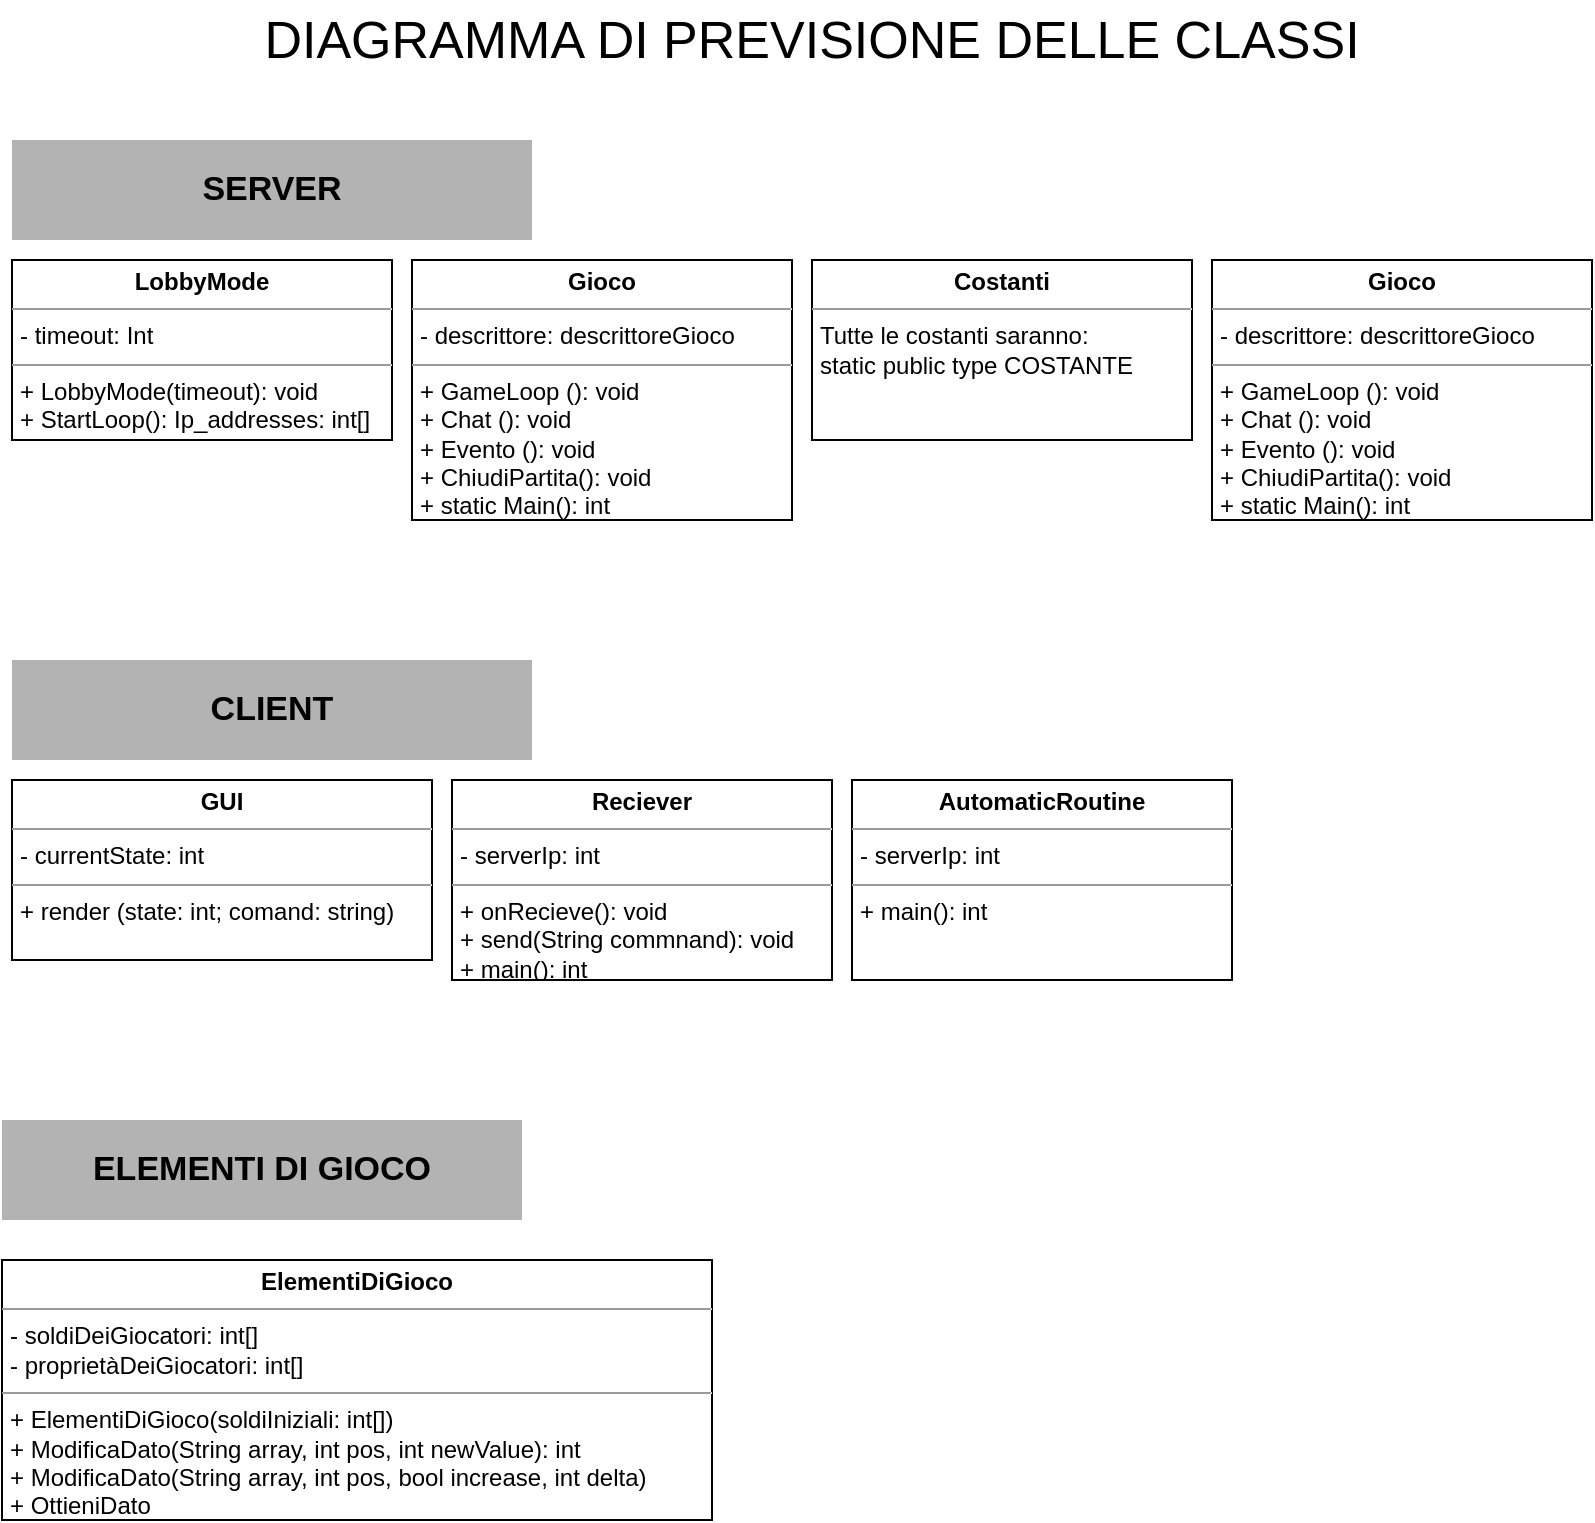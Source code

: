 <mxfile version="11.2.4" type="device" pages="1"><diagram id="yYu1UFPvB7O6lyGxmxKE" name="Page-1"><mxGraphModel dx="868" dy="512" grid="1" gridSize="10" guides="1" tooltips="1" connect="1" arrows="1" fold="1" page="1" pageScale="1" pageWidth="827" pageHeight="1169" math="0" shadow="0"><root><mxCell id="0"/><mxCell id="1" parent="0"/><mxCell id="yqqvb3URX36RHYyonBvX-13" value="SERVER" style="rounded=0;whiteSpace=wrap;html=1;fillColor=#B3B3B3;strokeColor=none;fontSize=17;fontStyle=1" vertex="1" parent="1"><mxGeometry x="20" y="90" width="260" height="50" as="geometry"/></mxCell><mxCell id="yqqvb3URX36RHYyonBvX-43" value="&lt;p style=&quot;margin: 0px ; margin-top: 4px ; text-align: center&quot;&gt;&lt;b&gt;LobbyMode&lt;/b&gt;&lt;/p&gt;&lt;hr size=&quot;1&quot;&gt;&lt;p style=&quot;margin: 0px ; margin-left: 4px&quot;&gt;- timeout: Int&lt;/p&gt;&lt;hr size=&quot;1&quot;&gt;&lt;p style=&quot;margin: 0px ; margin-left: 4px&quot;&gt;+ LobbyMode(timeout): void&lt;/p&gt;&lt;p style=&quot;margin: 0px ; margin-left: 4px&quot;&gt;+ StartLoop(): Ip_addresses: int[]&lt;/p&gt;" style="verticalAlign=top;align=left;overflow=fill;fontSize=12;fontFamily=Helvetica;html=1;" vertex="1" parent="1"><mxGeometry x="20" y="150" width="190" height="90" as="geometry"/></mxCell><mxCell id="yqqvb3URX36RHYyonBvX-44" value="&lt;p style=&quot;margin: 0px ; margin-top: 4px ; text-align: center&quot;&gt;&lt;b&gt;Gioco&lt;/b&gt;&lt;/p&gt;&lt;hr size=&quot;1&quot;&gt;&lt;p style=&quot;margin: 0px ; margin-left: 4px&quot;&gt;- descrittore: descrittoreGioco&lt;/p&gt;&lt;hr size=&quot;1&quot;&gt;&lt;p style=&quot;margin: 0px ; margin-left: 4px&quot;&gt;+ GameLoop (): void&lt;/p&gt;&lt;p style=&quot;margin: 0px ; margin-left: 4px&quot;&gt;+ Chat (): void&lt;/p&gt;&lt;p style=&quot;margin: 0px ; margin-left: 4px&quot;&gt;+ Evento (): void&lt;/p&gt;&lt;p style=&quot;margin: 0px ; margin-left: 4px&quot;&gt;+ ChiudiPartita(): void&lt;/p&gt;&lt;p style=&quot;margin: 0px ; margin-left: 4px&quot;&gt;+ static Main(): int&lt;/p&gt;" style="verticalAlign=top;align=left;overflow=fill;fontSize=12;fontFamily=Helvetica;html=1;" vertex="1" parent="1"><mxGeometry x="220" y="150" width="190" height="130" as="geometry"/></mxCell><mxCell id="yqqvb3URX36RHYyonBvX-46" value="&lt;p style=&quot;margin: 0px ; margin-top: 4px ; text-align: center&quot;&gt;&lt;b&gt;Costanti&lt;/b&gt;&lt;/p&gt;&lt;hr size=&quot;1&quot;&gt;&lt;p style=&quot;margin: 0px ; margin-left: 4px&quot;&gt;Tutte le costanti saranno:&lt;/p&gt;&lt;p style=&quot;margin: 0px ; margin-left: 4px&quot;&gt;static public type COSTANTE&lt;/p&gt;" style="verticalAlign=top;align=left;overflow=fill;fontSize=12;fontFamily=Helvetica;html=1;" vertex="1" parent="1"><mxGeometry x="420" y="150" width="190" height="90" as="geometry"/></mxCell><mxCell id="yqqvb3URX36RHYyonBvX-48" value="CLIENT" style="rounded=0;whiteSpace=wrap;html=1;fillColor=#B3B3B3;strokeColor=none;fontSize=17;fontStyle=1" vertex="1" parent="1"><mxGeometry x="20" y="350" width="260" height="50" as="geometry"/></mxCell><mxCell id="yqqvb3URX36RHYyonBvX-49" value="&lt;p style=&quot;margin: 0px ; margin-top: 4px ; text-align: center&quot;&gt;&lt;b&gt;GUI&lt;/b&gt;&lt;/p&gt;&lt;hr size=&quot;1&quot;&gt;&lt;p style=&quot;margin: 0px ; margin-left: 4px&quot;&gt;- currentState: int&lt;/p&gt;&lt;hr size=&quot;1&quot;&gt;&lt;p style=&quot;margin: 0px ; margin-left: 4px&quot;&gt;+ render (state: int; comand: string)&amp;nbsp;&lt;/p&gt;" style="verticalAlign=top;align=left;overflow=fill;fontSize=12;fontFamily=Helvetica;html=1;" vertex="1" parent="1"><mxGeometry x="20" y="410" width="210" height="90" as="geometry"/></mxCell><mxCell id="yqqvb3URX36RHYyonBvX-50" value="&lt;p style=&quot;margin: 0px ; margin-top: 4px ; text-align: center&quot;&gt;&lt;b&gt;Reciever&lt;/b&gt;&lt;/p&gt;&lt;hr size=&quot;1&quot;&gt;&lt;p style=&quot;margin: 0px ; margin-left: 4px&quot;&gt;- serverIp: int&lt;/p&gt;&lt;hr size=&quot;1&quot;&gt;&lt;p style=&quot;margin: 0px ; margin-left: 4px&quot;&gt;+ onRecieve(): void&lt;/p&gt;&lt;p style=&quot;margin: 0px ; margin-left: 4px&quot;&gt;+ send(String commnand): void&lt;/p&gt;&lt;p style=&quot;margin: 0px ; margin-left: 4px&quot;&gt;+ main(): int&lt;/p&gt;" style="verticalAlign=top;align=left;overflow=fill;fontSize=12;fontFamily=Helvetica;html=1;" vertex="1" parent="1"><mxGeometry x="240" y="410" width="190" height="100" as="geometry"/></mxCell><mxCell id="yqqvb3URX36RHYyonBvX-52" value="ELEMENTI DI GIOCO" style="rounded=0;whiteSpace=wrap;html=1;fillColor=#B3B3B3;strokeColor=none;fontSize=17;fontStyle=1" vertex="1" parent="1"><mxGeometry x="15" y="580" width="260" height="50" as="geometry"/></mxCell><mxCell id="yqqvb3URX36RHYyonBvX-53" value="&lt;p style=&quot;margin: 0px ; margin-top: 4px ; text-align: center&quot;&gt;&lt;b&gt;ElementiDiGioco&lt;/b&gt;&lt;/p&gt;&lt;hr size=&quot;1&quot;&gt;&lt;p style=&quot;margin: 0px ; margin-left: 4px&quot;&gt;- soldiDeiGiocatori: int[]&lt;/p&gt;&lt;p style=&quot;margin: 0px ; margin-left: 4px&quot;&gt;- proprietàDeiGiocatori: int[]&lt;/p&gt;&lt;hr size=&quot;1&quot;&gt;&lt;p style=&quot;margin: 0px ; margin-left: 4px&quot;&gt;+ ElementiDiGioco(soldiIniziali: int[])&lt;/p&gt;&lt;p style=&quot;margin: 0px ; margin-left: 4px&quot;&gt;+ ModificaDato(String array, int pos, int newValue): int&lt;/p&gt;&lt;p style=&quot;margin: 0px ; margin-left: 4px&quot;&gt;+ ModificaDato(String array, int pos, bool increase, int delta)&lt;/p&gt;&lt;p style=&quot;margin: 0px ; margin-left: 4px&quot;&gt;+ OttieniDato&lt;/p&gt;" style="verticalAlign=top;align=left;overflow=fill;fontSize=12;fontFamily=Helvetica;html=1;" vertex="1" parent="1"><mxGeometry x="15" y="650" width="355" height="130" as="geometry"/></mxCell><mxCell id="yqqvb3URX36RHYyonBvX-54" value="&lt;p style=&quot;margin: 0px ; margin-top: 4px ; text-align: center&quot;&gt;&lt;b&gt;Gioco&lt;/b&gt;&lt;/p&gt;&lt;hr size=&quot;1&quot;&gt;&lt;p style=&quot;margin: 0px ; margin-left: 4px&quot;&gt;- descrittore: descrittoreGioco&lt;/p&gt;&lt;hr size=&quot;1&quot;&gt;&lt;p style=&quot;margin: 0px ; margin-left: 4px&quot;&gt;+ GameLoop (): void&lt;/p&gt;&lt;p style=&quot;margin: 0px ; margin-left: 4px&quot;&gt;+ Chat (): void&lt;/p&gt;&lt;p style=&quot;margin: 0px ; margin-left: 4px&quot;&gt;+ Evento (): void&lt;/p&gt;&lt;p style=&quot;margin: 0px ; margin-left: 4px&quot;&gt;+ ChiudiPartita(): void&lt;/p&gt;&lt;p style=&quot;margin: 0px ; margin-left: 4px&quot;&gt;+ static Main(): int&lt;/p&gt;" style="verticalAlign=top;align=left;overflow=fill;fontSize=12;fontFamily=Helvetica;html=1;" vertex="1" parent="1"><mxGeometry x="620" y="150" width="190" height="130" as="geometry"/></mxCell><mxCell id="yqqvb3URX36RHYyonBvX-57" value="DIAGRAMMA DI PREVISIONE DELLE CLASSI" style="text;html=1;strokeColor=none;fillColor=none;align=center;verticalAlign=middle;whiteSpace=wrap;rounded=0;fontFamily=Helvetica;fontSize=26;" vertex="1" parent="1"><mxGeometry x="30" y="20" width="780" height="40" as="geometry"/></mxCell><mxCell id="yqqvb3URX36RHYyonBvX-60" value="&lt;p style=&quot;margin: 0px ; margin-top: 4px ; text-align: center&quot;&gt;&lt;b&gt;AutomaticRoutine&lt;/b&gt;&lt;/p&gt;&lt;hr size=&quot;1&quot;&gt;&lt;p style=&quot;margin: 0px ; margin-left: 4px&quot;&gt;- serverIp: int&lt;/p&gt;&lt;hr size=&quot;1&quot;&gt;&lt;p style=&quot;margin: 0px ; margin-left: 4px&quot;&gt;&lt;span&gt;+ main(): int&lt;/span&gt;&lt;br&gt;&lt;/p&gt;" style="verticalAlign=top;align=left;overflow=fill;fontSize=12;fontFamily=Helvetica;html=1;" vertex="1" parent="1"><mxGeometry x="440" y="410" width="190" height="100" as="geometry"/></mxCell></root></mxGraphModel></diagram></mxfile>